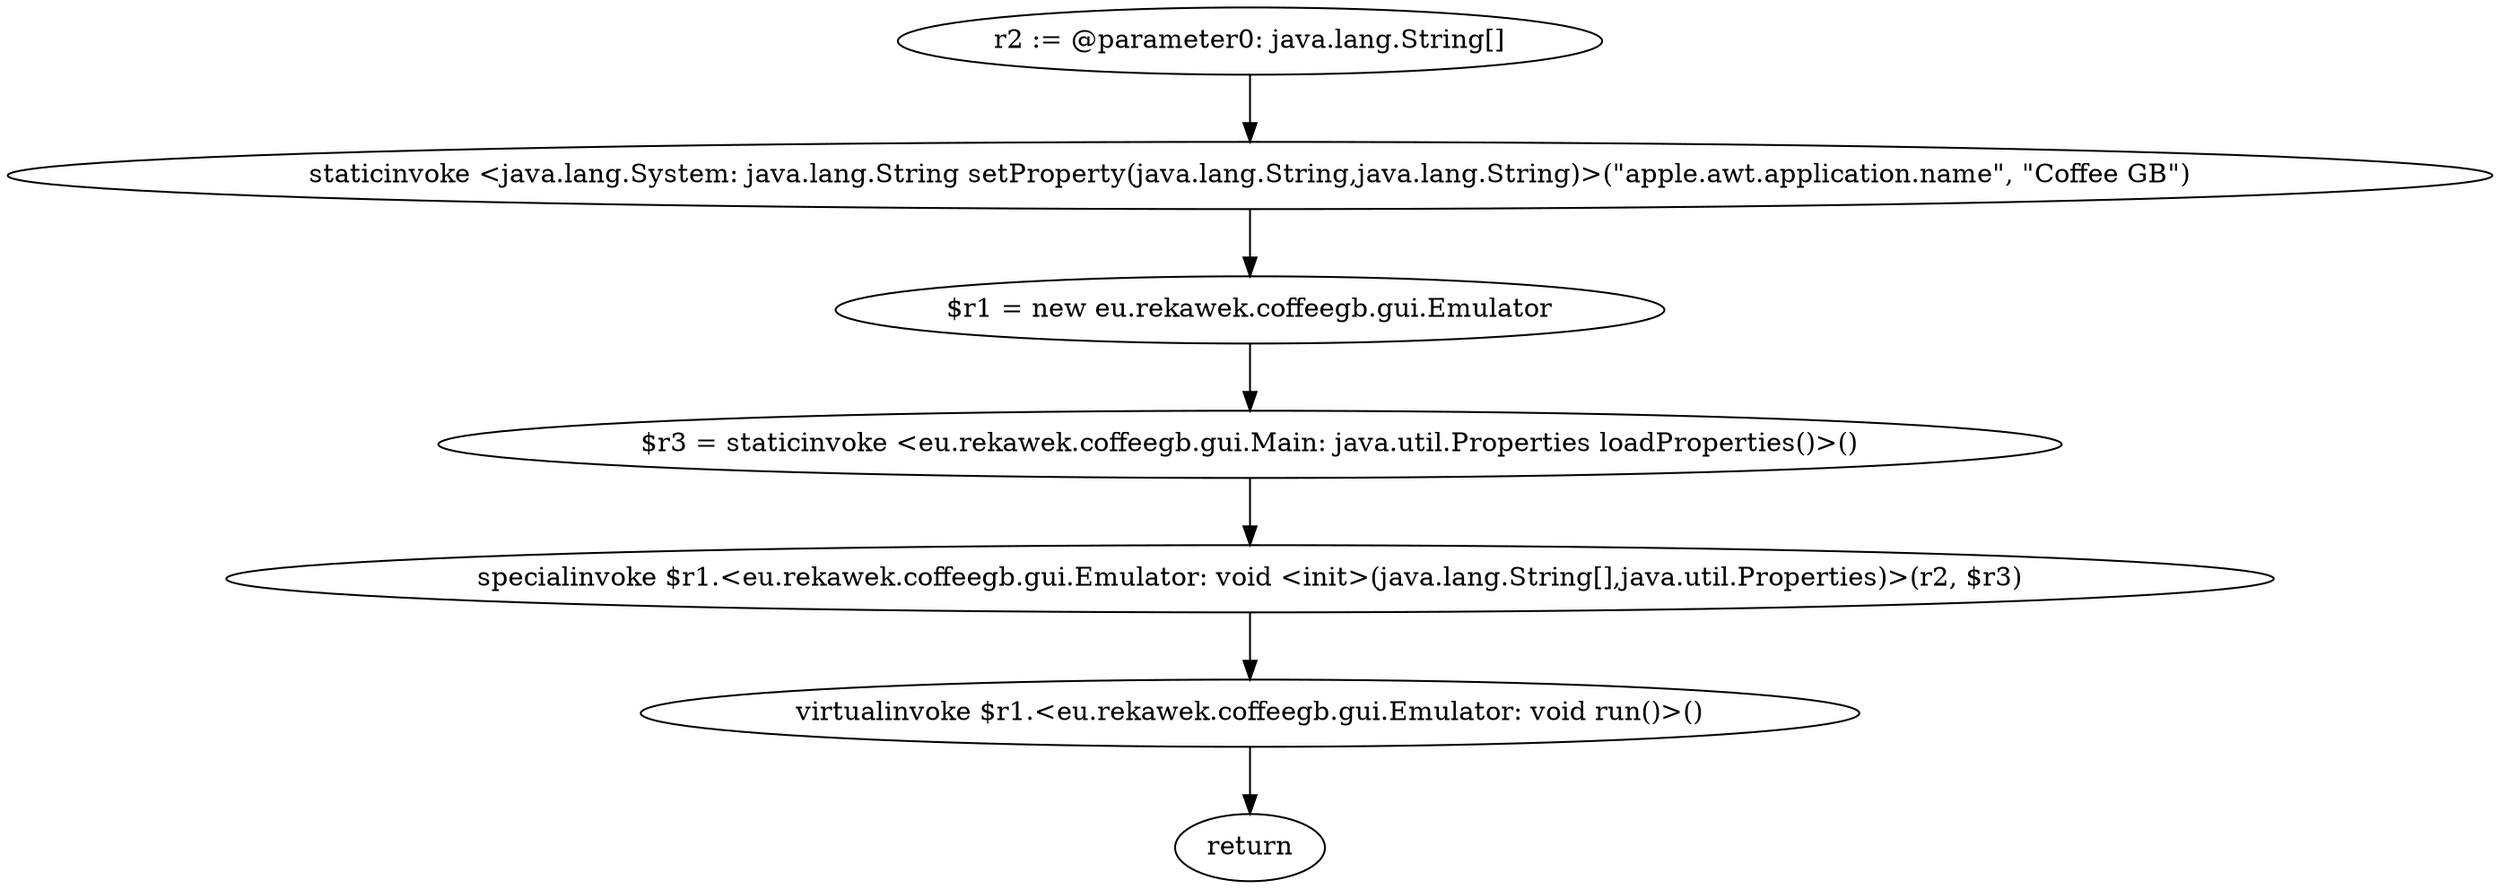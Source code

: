 digraph "unitGraph" {
    "r2 := @parameter0: java.lang.String[]"
    "staticinvoke <java.lang.System: java.lang.String setProperty(java.lang.String,java.lang.String)>(\"apple.awt.application.name\", \"Coffee GB\")"
    "$r1 = new eu.rekawek.coffeegb.gui.Emulator"
    "$r3 = staticinvoke <eu.rekawek.coffeegb.gui.Main: java.util.Properties loadProperties()>()"
    "specialinvoke $r1.<eu.rekawek.coffeegb.gui.Emulator: void <init>(java.lang.String[],java.util.Properties)>(r2, $r3)"
    "virtualinvoke $r1.<eu.rekawek.coffeegb.gui.Emulator: void run()>()"
    "return"
    "r2 := @parameter0: java.lang.String[]"->"staticinvoke <java.lang.System: java.lang.String setProperty(java.lang.String,java.lang.String)>(\"apple.awt.application.name\", \"Coffee GB\")";
    "staticinvoke <java.lang.System: java.lang.String setProperty(java.lang.String,java.lang.String)>(\"apple.awt.application.name\", \"Coffee GB\")"->"$r1 = new eu.rekawek.coffeegb.gui.Emulator";
    "$r1 = new eu.rekawek.coffeegb.gui.Emulator"->"$r3 = staticinvoke <eu.rekawek.coffeegb.gui.Main: java.util.Properties loadProperties()>()";
    "$r3 = staticinvoke <eu.rekawek.coffeegb.gui.Main: java.util.Properties loadProperties()>()"->"specialinvoke $r1.<eu.rekawek.coffeegb.gui.Emulator: void <init>(java.lang.String[],java.util.Properties)>(r2, $r3)";
    "specialinvoke $r1.<eu.rekawek.coffeegb.gui.Emulator: void <init>(java.lang.String[],java.util.Properties)>(r2, $r3)"->"virtualinvoke $r1.<eu.rekawek.coffeegb.gui.Emulator: void run()>()";
    "virtualinvoke $r1.<eu.rekawek.coffeegb.gui.Emulator: void run()>()"->"return";
}
